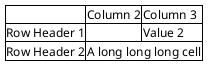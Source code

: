 @startsalt
{#
    . | Column 2 | Column 3
    Row Header 1 | . | Value 2
    Row Header 2 | A long long long cell | *
}
@endsalt